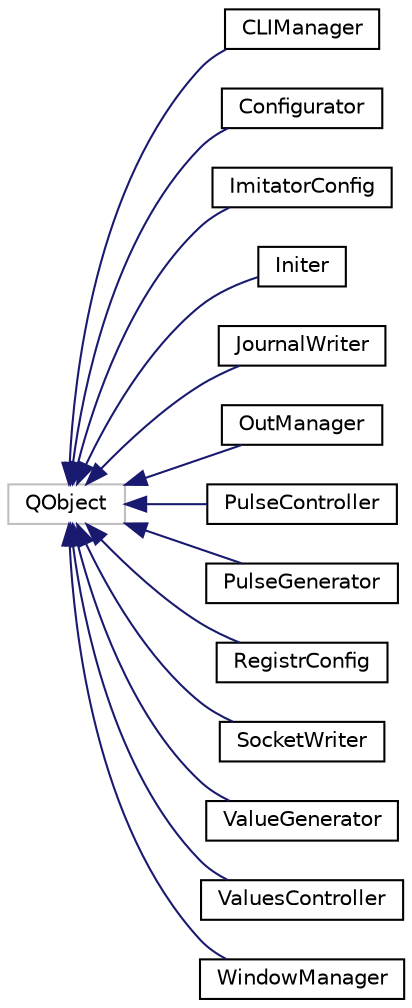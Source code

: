 digraph "Иерархия классов. Графический вид."
{
  edge [fontname="Helvetica",fontsize="10",labelfontname="Helvetica",labelfontsize="10"];
  node [fontname="Helvetica",fontsize="10",shape=record];
  rankdir="LR";
  Node5 [label="QObject",height=0.2,width=0.4,color="grey75", fillcolor="white", style="filled"];
  Node5 -> Node0 [dir="back",color="midnightblue",fontsize="10",style="solid",fontname="Helvetica"];
  Node0 [label="CLIManager",height=0.2,width=0.4,color="black", fillcolor="white", style="filled",URL="$class_c_l_i_manager.html"];
  Node5 -> Node7 [dir="back",color="midnightblue",fontsize="10",style="solid",fontname="Helvetica"];
  Node7 [label="Configurator",height=0.2,width=0.4,color="black", fillcolor="white", style="filled",URL="$class_configurator.html"];
  Node5 -> Node8 [dir="back",color="midnightblue",fontsize="10",style="solid",fontname="Helvetica"];
  Node8 [label="ImitatorConfig",height=0.2,width=0.4,color="black", fillcolor="white", style="filled",URL="$class_imitator_config.html"];
  Node5 -> Node9 [dir="back",color="midnightblue",fontsize="10",style="solid",fontname="Helvetica"];
  Node9 [label="Initer",height=0.2,width=0.4,color="black", fillcolor="white", style="filled",URL="$class_initer.html"];
  Node5 -> Node10 [dir="back",color="midnightblue",fontsize="10",style="solid",fontname="Helvetica"];
  Node10 [label="JournalWriter",height=0.2,width=0.4,color="black", fillcolor="white", style="filled",URL="$class_journal_writer.html"];
  Node5 -> Node11 [dir="back",color="midnightblue",fontsize="10",style="solid",fontname="Helvetica"];
  Node11 [label="OutManager",height=0.2,width=0.4,color="black", fillcolor="white", style="filled",URL="$class_out_manager.html"];
  Node5 -> Node12 [dir="back",color="midnightblue",fontsize="10",style="solid",fontname="Helvetica"];
  Node12 [label="PulseController",height=0.2,width=0.4,color="black", fillcolor="white", style="filled",URL="$class_pulse_controller.html"];
  Node5 -> Node13 [dir="back",color="midnightblue",fontsize="10",style="solid",fontname="Helvetica"];
  Node13 [label="PulseGenerator",height=0.2,width=0.4,color="black", fillcolor="white", style="filled",URL="$class_pulse_generator.html"];
  Node5 -> Node14 [dir="back",color="midnightblue",fontsize="10",style="solid",fontname="Helvetica"];
  Node14 [label="RegistrConfig",height=0.2,width=0.4,color="black", fillcolor="white", style="filled",URL="$class_registr_config.html"];
  Node5 -> Node15 [dir="back",color="midnightblue",fontsize="10",style="solid",fontname="Helvetica"];
  Node15 [label="SocketWriter",height=0.2,width=0.4,color="black", fillcolor="white", style="filled",URL="$class_socket_writer.html"];
  Node5 -> Node16 [dir="back",color="midnightblue",fontsize="10",style="solid",fontname="Helvetica"];
  Node16 [label="ValueGenerator",height=0.2,width=0.4,color="black", fillcolor="white", style="filled",URL="$class_value_generator.html"];
  Node5 -> Node17 [dir="back",color="midnightblue",fontsize="10",style="solid",fontname="Helvetica"];
  Node17 [label="ValuesController",height=0.2,width=0.4,color="black", fillcolor="white", style="filled",URL="$class_values_controller.html"];
  Node5 -> Node18 [dir="back",color="midnightblue",fontsize="10",style="solid",fontname="Helvetica"];
  Node18 [label="WindowManager",height=0.2,width=0.4,color="black", fillcolor="white", style="filled",URL="$class_window_manager.html"];
}
